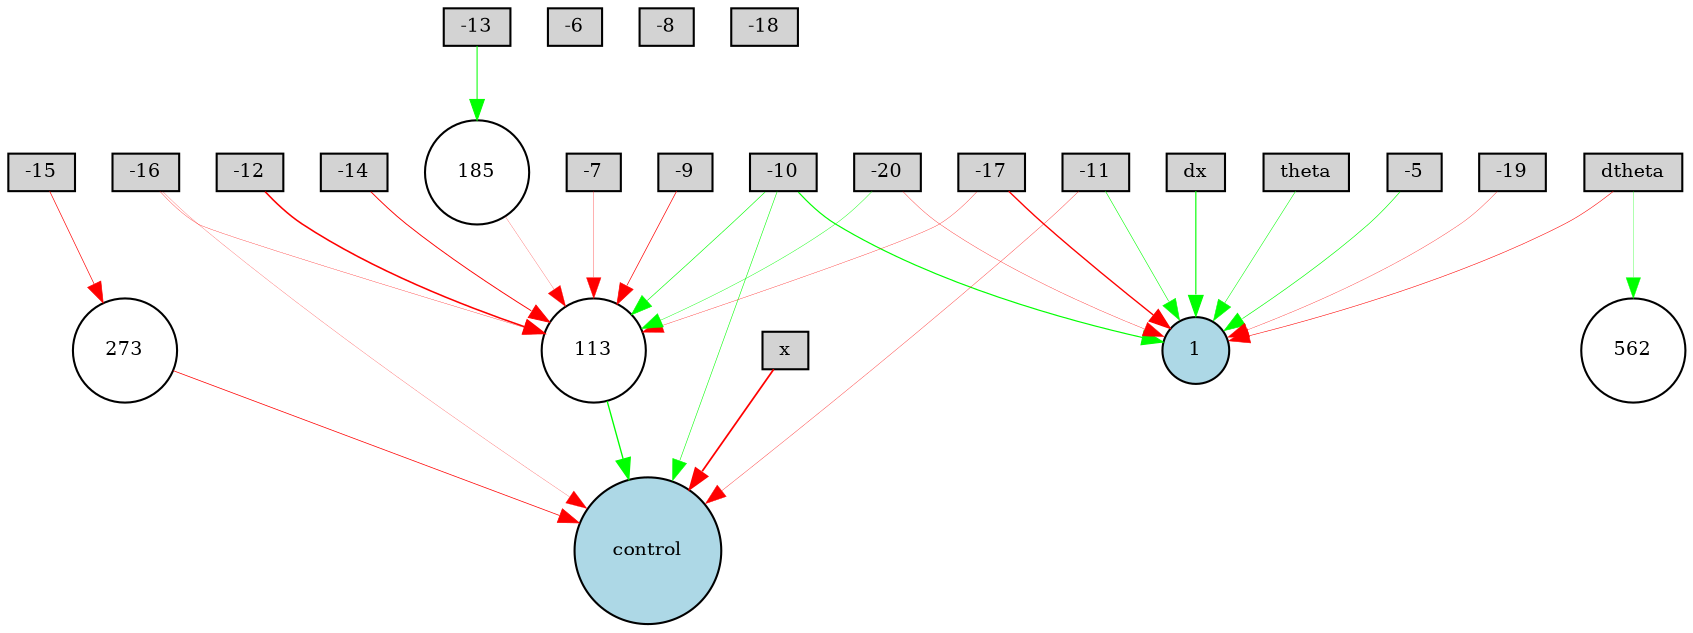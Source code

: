 digraph {
	node [fontsize=9 height=0.2 shape=circle width=0.2]
	x [fillcolor=lightgray shape=box style=filled]
	dx [fillcolor=lightgray shape=box style=filled]
	theta [fillcolor=lightgray shape=box style=filled]
	dtheta [fillcolor=lightgray shape=box style=filled]
	-5 [fillcolor=lightgray shape=box style=filled]
	-6 [fillcolor=lightgray shape=box style=filled]
	-7 [fillcolor=lightgray shape=box style=filled]
	-8 [fillcolor=lightgray shape=box style=filled]
	-9 [fillcolor=lightgray shape=box style=filled]
	-10 [fillcolor=lightgray shape=box style=filled]
	-11 [fillcolor=lightgray shape=box style=filled]
	-12 [fillcolor=lightgray shape=box style=filled]
	-13 [fillcolor=lightgray shape=box style=filled]
	-14 [fillcolor=lightgray shape=box style=filled]
	-15 [fillcolor=lightgray shape=box style=filled]
	-16 [fillcolor=lightgray shape=box style=filled]
	-17 [fillcolor=lightgray shape=box style=filled]
	-18 [fillcolor=lightgray shape=box style=filled]
	-19 [fillcolor=lightgray shape=box style=filled]
	-20 [fillcolor=lightgray shape=box style=filled]
	control [fillcolor=lightblue style=filled]
	1 [fillcolor=lightblue style=filled]
	273 [fillcolor=white style=filled]
	185 [fillcolor=white style=filled]
	113 [fillcolor=white style=filled]
	-16 -> control [color=red penwidth=0.11003399610411577 style=solid]
	dtheta -> 1 [color=red penwidth=0.2641654535820491 style=solid]
	x -> control [color=red penwidth=0.8371859971381803 style=solid]
	-20 -> 1 [color=red penwidth=0.16393630325979291 style=solid]
	-9 -> 113 [color=red penwidth=0.33288544588665636 style=solid]
	-7 -> 113 [color=red penwidth=0.14727364443792218 style=solid]
	-17 -> 1 [color=red penwidth=0.6530533573156212 style=solid]
	-11 -> control [color=red penwidth=0.161933891668577 style=solid]
	-5 -> 1 [color=green penwidth=0.30642277785331107 style=solid]
	dx -> 1 [color=green penwidth=0.5518423229941429 style=solid]
	-10 -> 1 [color=green penwidth=0.5630634373877484 style=solid]
	theta -> 1 [color=green penwidth=0.25381768439254815 style=solid]
	-16 -> 113 [color=red penwidth=0.15095106943212866 style=solid]
	-11 -> 1 [color=green penwidth=0.28091715174683596 style=solid]
	-20 -> 113 [color=green penwidth=0.2023657524228704 style=solid]
	-17 -> 113 [color=red penwidth=0.15684048177151688 style=solid]
	-19 -> 1 [color=red penwidth=0.15924385634812876 style=solid]
	113 -> control [color=green penwidth=0.6469212745407911 style=solid]
	-12 -> 113 [color=red penwidth=0.7476989251693648 style=solid]
	-14 -> 113 [color=red penwidth=0.4476456635858215 style=solid]
	-10 -> control [color=green penwidth=0.2724865532779355 style=solid]
	-10 -> 113 [color=green penwidth=0.29674267488835826 style=solid]
	273 -> control [color=red penwidth=0.3522522252058973 style=solid]
	dtheta -> 562 [color=green penwidth=0.15081853310754 style=solid]
	-15 -> 273 [color=red penwidth=0.32006510929135457 style=solid]
	-13 -> 185 [color=green penwidth=0.4883375394785918 style=solid]
	185 -> 113 [color=red penwidth=0.10940799509911861 style=solid]
}
